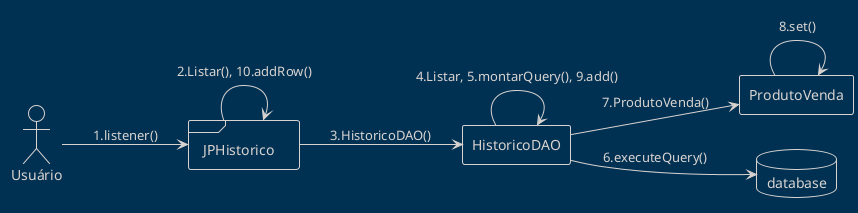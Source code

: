 @startuml
!theme blueprint
left to right direction

actor Usuário
agent ProdutoVenda
database database
frame JPHistorico
agent HistoricoDAO

Usuário --> JPHistorico : 1.listener()
JPHistorico --> JPHistorico : 2.Listar(), 10.addRow()
JPHistorico --> HistoricoDAO : 3.HistoricoDAO()
HistoricoDAO --> HistoricoDAO : 4.Listar, 5.montarQuery(), 9.add()
HistoricoDAO --> database : 6.executeQuery()
HistoricoDAO --> ProdutoVenda : 7.ProdutoVenda()
ProdutoVenda --> ProdutoVenda : 8.set()
@enduml